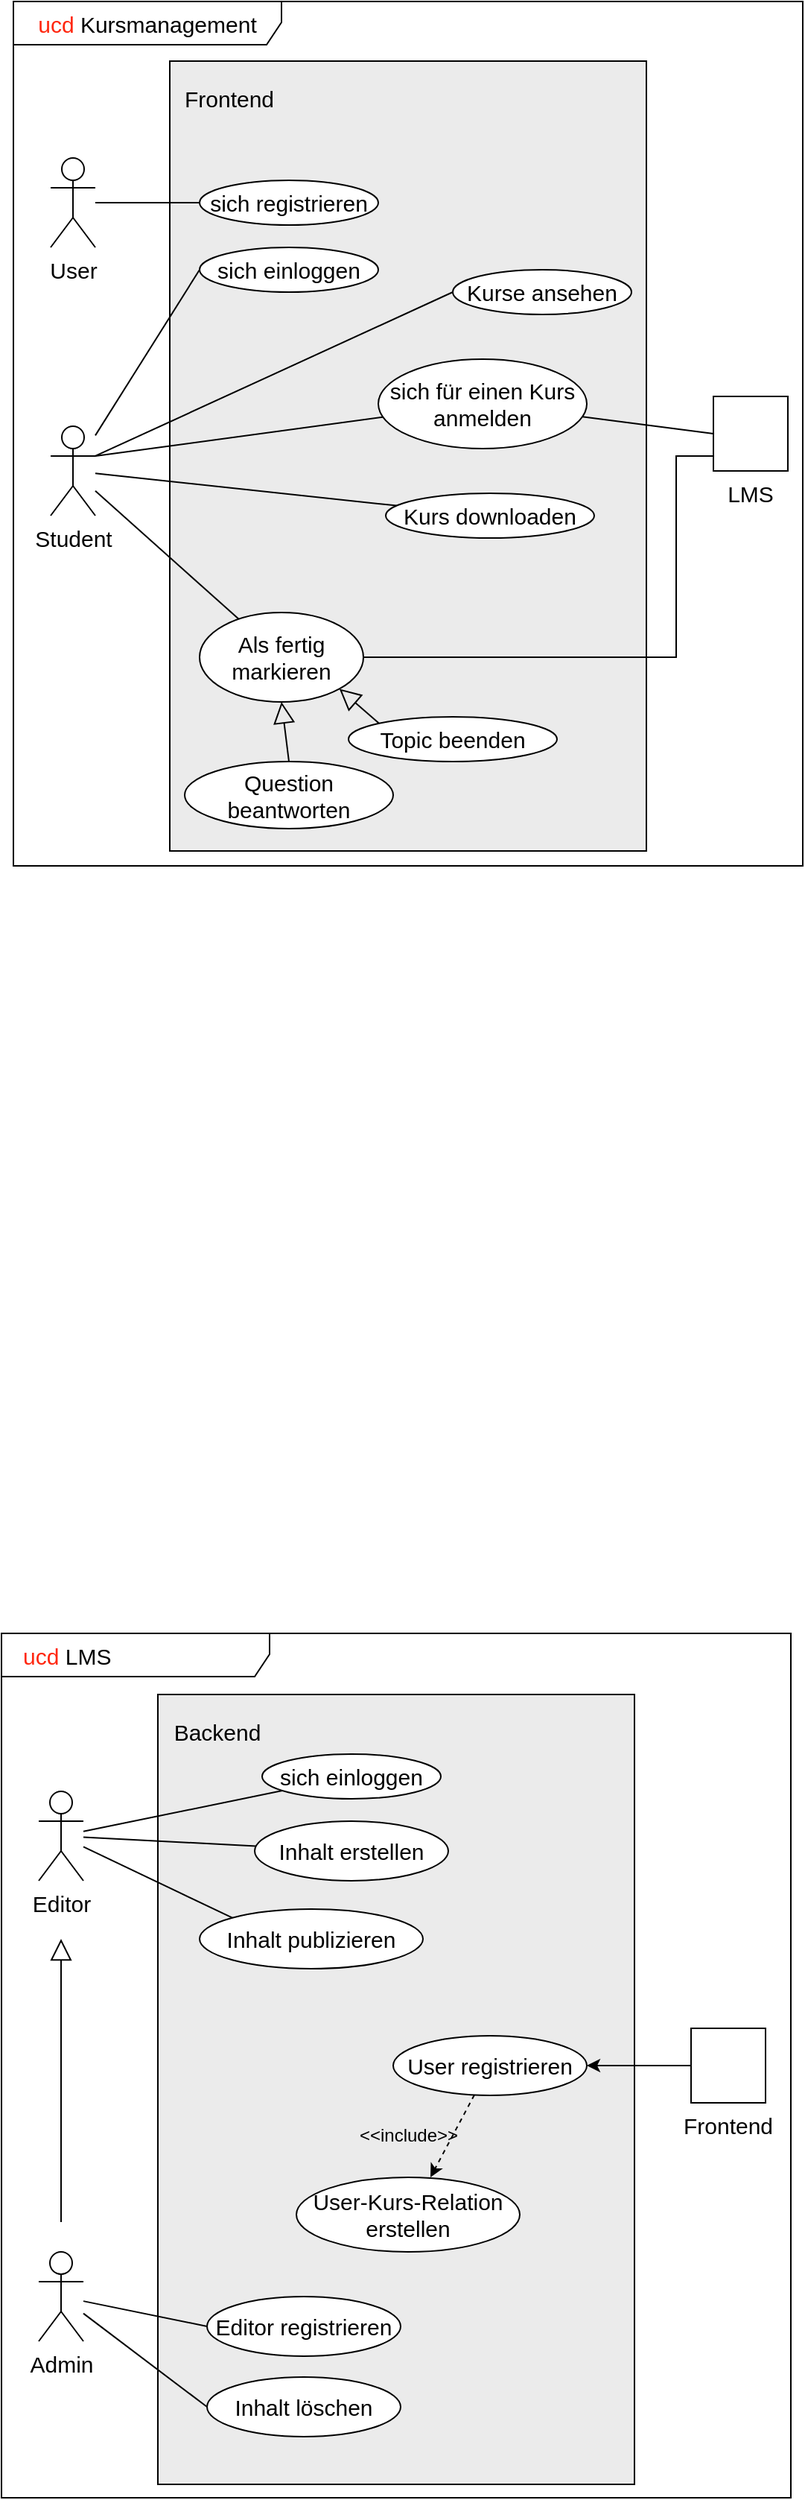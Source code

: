 <mxfile version="18.0.6" type="github">
  <diagram name="Page-1" id="b5b7bab2-c9e2-2cf4-8b2a-24fd1a2a6d21">
    <mxGraphModel dx="1186" dy="714" grid="0" gridSize="10" guides="1" tooltips="1" connect="1" arrows="1" fold="1" page="1" pageScale="1" pageWidth="827" pageHeight="1169" background="none" math="0" shadow="0">
      <root>
        <mxCell id="0" />
        <mxCell id="1" parent="0" />
        <mxCell id="ywQX7Zo4qPonQueE_1rQ-3" value="" style="rounded=0;whiteSpace=wrap;html=1;fillColor=#EBEBEB;" vertex="1" parent="1">
          <mxGeometry x="240" y="160" width="320" height="530" as="geometry" />
        </mxCell>
        <mxCell id="ywQX7Zo4qPonQueE_1rQ-4" value="Frontend" style="text;html=1;strokeColor=none;fillColor=none;align=center;verticalAlign=middle;whiteSpace=wrap;rounded=0;fontSize=15;" vertex="1" parent="1">
          <mxGeometry x="250" y="170" width="60" height="30" as="geometry" />
        </mxCell>
        <mxCell id="ywQX7Zo4qPonQueE_1rQ-11" style="edgeStyle=orthogonalEdgeStyle;rounded=0;orthogonalLoop=1;jettySize=auto;html=1;fontSize=15;endArrow=none;endFill=0;" edge="1" parent="1" source="ywQX7Zo4qPonQueE_1rQ-5" target="ywQX7Zo4qPonQueE_1rQ-10">
          <mxGeometry relative="1" as="geometry" />
        </mxCell>
        <mxCell id="ywQX7Zo4qPonQueE_1rQ-5" value="User" style="shape=umlActor;verticalLabelPosition=bottom;verticalAlign=top;html=1;outlineConnect=0;fontSize=15;" vertex="1" parent="1">
          <mxGeometry x="160" y="225" width="30" height="60" as="geometry" />
        </mxCell>
        <mxCell id="ywQX7Zo4qPonQueE_1rQ-12" style="rounded=0;orthogonalLoop=1;jettySize=auto;html=1;fontSize=15;endArrow=none;endFill=0;entryX=0;entryY=0.5;entryDx=0;entryDy=0;" edge="1" parent="1" source="ywQX7Zo4qPonQueE_1rQ-6" target="ywQX7Zo4qPonQueE_1rQ-9">
          <mxGeometry relative="1" as="geometry" />
        </mxCell>
        <mxCell id="ywQX7Zo4qPonQueE_1rQ-18" style="edgeStyle=none;rounded=0;orthogonalLoop=1;jettySize=auto;html=1;fontSize=15;endArrow=none;endFill=0;exitX=1;exitY=0.333;exitDx=0;exitDy=0;exitPerimeter=0;" edge="1" parent="1" source="ywQX7Zo4qPonQueE_1rQ-6" target="ywQX7Zo4qPonQueE_1rQ-14">
          <mxGeometry relative="1" as="geometry">
            <mxPoint x="150" y="450" as="sourcePoint" />
          </mxGeometry>
        </mxCell>
        <mxCell id="ywQX7Zo4qPonQueE_1rQ-78" style="edgeStyle=none;rounded=0;orthogonalLoop=1;jettySize=auto;html=1;labelBackgroundColor=none;fontSize=12;fontColor=#000000;startArrow=none;startFill=0;endArrow=none;endFill=0;" edge="1" parent="1" source="ywQX7Zo4qPonQueE_1rQ-6" target="ywQX7Zo4qPonQueE_1rQ-15">
          <mxGeometry relative="1" as="geometry" />
        </mxCell>
        <mxCell id="ywQX7Zo4qPonQueE_1rQ-6" value="Student" style="shape=umlActor;verticalLabelPosition=bottom;verticalAlign=top;html=1;outlineConnect=0;fontSize=15;" vertex="1" parent="1">
          <mxGeometry x="160" y="405" width="30" height="60" as="geometry" />
        </mxCell>
        <mxCell id="ywQX7Zo4qPonQueE_1rQ-9" value="sich einloggen" style="ellipse;whiteSpace=wrap;html=1;fontSize=15;" vertex="1" parent="1">
          <mxGeometry x="260" y="285" width="120" height="30" as="geometry" />
        </mxCell>
        <mxCell id="ywQX7Zo4qPonQueE_1rQ-10" value="sich registrieren" style="ellipse;whiteSpace=wrap;html=1;fontSize=15;" vertex="1" parent="1">
          <mxGeometry x="260" y="240" width="120" height="30" as="geometry" />
        </mxCell>
        <mxCell id="ywQX7Zo4qPonQueE_1rQ-19" style="edgeStyle=none;rounded=0;orthogonalLoop=1;jettySize=auto;html=1;entryX=1;entryY=0.333;entryDx=0;entryDy=0;entryPerimeter=0;fontSize=15;endArrow=none;endFill=0;exitX=0;exitY=0.5;exitDx=0;exitDy=0;" edge="1" parent="1" source="ywQX7Zo4qPonQueE_1rQ-13" target="ywQX7Zo4qPonQueE_1rQ-6">
          <mxGeometry relative="1" as="geometry" />
        </mxCell>
        <mxCell id="ywQX7Zo4qPonQueE_1rQ-13" value="Kurse ansehen" style="ellipse;whiteSpace=wrap;html=1;fontSize=15;" vertex="1" parent="1">
          <mxGeometry x="430" y="300" width="120" height="30" as="geometry" />
        </mxCell>
        <mxCell id="ywQX7Zo4qPonQueE_1rQ-29" style="edgeStyle=none;rounded=0;orthogonalLoop=1;jettySize=auto;html=1;entryX=0;entryY=0.5;entryDx=0;entryDy=0;fontSize=15;endArrow=none;endFill=0;" edge="1" parent="1" source="ywQX7Zo4qPonQueE_1rQ-14" target="ywQX7Zo4qPonQueE_1rQ-27">
          <mxGeometry relative="1" as="geometry" />
        </mxCell>
        <mxCell id="ywQX7Zo4qPonQueE_1rQ-14" value="sich für einen Kurs anmelden" style="ellipse;whiteSpace=wrap;html=1;fontSize=15;" vertex="1" parent="1">
          <mxGeometry x="380" y="360" width="140" height="60" as="geometry" />
        </mxCell>
        <mxCell id="ywQX7Zo4qPonQueE_1rQ-15" value="Kurs downloaden" style="ellipse;whiteSpace=wrap;html=1;fontSize=15;" vertex="1" parent="1">
          <mxGeometry x="385" y="450" width="140" height="30" as="geometry" />
        </mxCell>
        <mxCell id="ywQX7Zo4qPonQueE_1rQ-21" style="edgeStyle=none;rounded=0;orthogonalLoop=1;jettySize=auto;html=1;fontSize=15;endArrow=none;endFill=0;" edge="1" parent="1" source="ywQX7Zo4qPonQueE_1rQ-20" target="ywQX7Zo4qPonQueE_1rQ-6">
          <mxGeometry relative="1" as="geometry" />
        </mxCell>
        <mxCell id="ywQX7Zo4qPonQueE_1rQ-30" style="edgeStyle=orthogonalEdgeStyle;rounded=0;orthogonalLoop=1;jettySize=auto;html=1;entryX=0;entryY=0.5;entryDx=0;entryDy=0;fontSize=15;endArrow=none;endFill=0;" edge="1" parent="1" source="ywQX7Zo4qPonQueE_1rQ-20" target="ywQX7Zo4qPonQueE_1rQ-27">
          <mxGeometry relative="1" as="geometry">
            <Array as="points">
              <mxPoint x="580" y="560" />
              <mxPoint x="580" y="425" />
              <mxPoint x="605" y="425" />
            </Array>
          </mxGeometry>
        </mxCell>
        <mxCell id="ywQX7Zo4qPonQueE_1rQ-20" value="Als fertig markieren" style="ellipse;whiteSpace=wrap;html=1;fontSize=15;" vertex="1" parent="1">
          <mxGeometry x="260" y="530" width="110" height="60" as="geometry" />
        </mxCell>
        <mxCell id="ywQX7Zo4qPonQueE_1rQ-22" value="Topic beenden" style="ellipse;whiteSpace=wrap;html=1;fontSize=15;" vertex="1" parent="1">
          <mxGeometry x="360" y="600" width="140" height="30" as="geometry" />
        </mxCell>
        <mxCell id="ywQX7Zo4qPonQueE_1rQ-23" value="Question beantworten" style="ellipse;whiteSpace=wrap;html=1;fontSize=15;" vertex="1" parent="1">
          <mxGeometry x="250" y="630" width="140" height="45" as="geometry" />
        </mxCell>
        <mxCell id="ywQX7Zo4qPonQueE_1rQ-25" value="" style="endArrow=block;endFill=0;endSize=12;html=1;rounded=0;fontSize=15;exitX=0.5;exitY=0;exitDx=0;exitDy=0;entryX=0.5;entryY=1;entryDx=0;entryDy=0;" edge="1" parent="1" source="ywQX7Zo4qPonQueE_1rQ-23" target="ywQX7Zo4qPonQueE_1rQ-20">
          <mxGeometry width="160" relative="1" as="geometry">
            <mxPoint x="316.46" y="570" as="sourcePoint" />
            <mxPoint x="290.004" y="538.252" as="targetPoint" />
          </mxGeometry>
        </mxCell>
        <mxCell id="ywQX7Zo4qPonQueE_1rQ-26" value="" style="endArrow=block;endFill=0;endSize=12;html=1;rounded=0;fontSize=15;exitX=0;exitY=0;exitDx=0;exitDy=0;entryX=1;entryY=1;entryDx=0;entryDy=0;" edge="1" parent="1" source="ywQX7Zo4qPonQueE_1rQ-22" target="ywQX7Zo4qPonQueE_1rQ-20">
          <mxGeometry width="160" relative="1" as="geometry">
            <mxPoint x="413" y="550" as="sourcePoint" />
            <mxPoint x="413" y="500" as="targetPoint" />
          </mxGeometry>
        </mxCell>
        <mxCell id="ywQX7Zo4qPonQueE_1rQ-27" value="" style="whiteSpace=wrap;html=1;aspect=fixed;fontSize=15;" vertex="1" parent="1">
          <mxGeometry x="605" y="385" width="50" height="50" as="geometry" />
        </mxCell>
        <mxCell id="ywQX7Zo4qPonQueE_1rQ-28" value="LMS" style="text;html=1;strokeColor=none;fillColor=none;align=center;verticalAlign=middle;whiteSpace=wrap;rounded=0;fontSize=15;" vertex="1" parent="1">
          <mxGeometry x="600" y="435" width="60" height="30" as="geometry" />
        </mxCell>
        <mxCell id="ywQX7Zo4qPonQueE_1rQ-34" value="&lt;span style=&quot;background-color: rgb(255, 255, 255); font-size: 15px;&quot;&gt;&lt;font style=&quot;font-size: 15px;&quot; color=&quot;#ff270f&quot;&gt;ucd&lt;/font&gt; Kursmanagement&lt;/span&gt;" style="shape=umlFrame;whiteSpace=wrap;html=1;fontSize=12;width=180;height=29;" vertex="1" parent="1">
          <mxGeometry x="135" y="120" width="530" height="580" as="geometry" />
        </mxCell>
        <mxCell id="ywQX7Zo4qPonQueE_1rQ-35" value="" style="rounded=0;whiteSpace=wrap;html=1;fillColor=#EBEBEB;" vertex="1" parent="1">
          <mxGeometry x="232" y="1256" width="320" height="530" as="geometry" />
        </mxCell>
        <mxCell id="ywQX7Zo4qPonQueE_1rQ-36" value="Backend" style="text;html=1;strokeColor=none;fillColor=none;align=center;verticalAlign=middle;whiteSpace=wrap;rounded=0;fontSize=15;" vertex="1" parent="1">
          <mxGeometry x="242" y="1266" width="60" height="30" as="geometry" />
        </mxCell>
        <mxCell id="ywQX7Zo4qPonQueE_1rQ-62" style="edgeStyle=none;rounded=0;orthogonalLoop=1;jettySize=auto;html=1;fontSize=15;fontColor=#FF270F;endArrow=none;endFill=0;" edge="1" parent="1" source="ywQX7Zo4qPonQueE_1rQ-38" target="ywQX7Zo4qPonQueE_1rQ-42">
          <mxGeometry relative="1" as="geometry" />
        </mxCell>
        <mxCell id="ywQX7Zo4qPonQueE_1rQ-66" style="edgeStyle=none;rounded=0;orthogonalLoop=1;jettySize=auto;html=1;fontSize=15;fontColor=#FF270F;endArrow=none;endFill=0;" edge="1" parent="1" source="ywQX7Zo4qPonQueE_1rQ-38" target="ywQX7Zo4qPonQueE_1rQ-65">
          <mxGeometry relative="1" as="geometry" />
        </mxCell>
        <mxCell id="ywQX7Zo4qPonQueE_1rQ-77" style="edgeStyle=none;rounded=0;orthogonalLoop=1;jettySize=auto;html=1;entryX=0;entryY=0;entryDx=0;entryDy=0;labelBackgroundColor=none;fontSize=12;fontColor=#000000;startArrow=none;startFill=0;endArrow=none;endFill=0;" edge="1" parent="1" source="ywQX7Zo4qPonQueE_1rQ-38" target="ywQX7Zo4qPonQueE_1rQ-73">
          <mxGeometry relative="1" as="geometry" />
        </mxCell>
        <mxCell id="ywQX7Zo4qPonQueE_1rQ-38" value="Editor" style="shape=umlActor;verticalLabelPosition=bottom;verticalAlign=top;html=1;outlineConnect=0;fontSize=15;" vertex="1" parent="1">
          <mxGeometry x="152" y="1321" width="30" height="60" as="geometry" />
        </mxCell>
        <mxCell id="ywQX7Zo4qPonQueE_1rQ-64" style="edgeStyle=none;rounded=0;orthogonalLoop=1;jettySize=auto;html=1;entryX=0;entryY=0.5;entryDx=0;entryDy=0;fontSize=15;fontColor=#FF270F;endArrow=none;endFill=0;" edge="1" parent="1" source="ywQX7Zo4qPonQueE_1rQ-41" target="ywQX7Zo4qPonQueE_1rQ-63">
          <mxGeometry relative="1" as="geometry" />
        </mxCell>
        <mxCell id="ywQX7Zo4qPonQueE_1rQ-76" style="edgeStyle=none;rounded=0;orthogonalLoop=1;jettySize=auto;html=1;entryX=0;entryY=0.5;entryDx=0;entryDy=0;labelBackgroundColor=none;fontSize=12;fontColor=#000000;startArrow=none;startFill=0;endArrow=none;endFill=0;" edge="1" parent="1" source="ywQX7Zo4qPonQueE_1rQ-41" target="ywQX7Zo4qPonQueE_1rQ-75">
          <mxGeometry relative="1" as="geometry" />
        </mxCell>
        <mxCell id="ywQX7Zo4qPonQueE_1rQ-41" value="Admin" style="shape=umlActor;verticalLabelPosition=bottom;verticalAlign=top;html=1;outlineConnect=0;fontSize=15;" vertex="1" parent="1">
          <mxGeometry x="152" y="1630" width="30" height="60" as="geometry" />
        </mxCell>
        <mxCell id="ywQX7Zo4qPonQueE_1rQ-42" value="sich einloggen" style="ellipse;whiteSpace=wrap;html=1;fontSize=15;" vertex="1" parent="1">
          <mxGeometry x="302" y="1296" width="120" height="30" as="geometry" />
        </mxCell>
        <mxCell id="ywQX7Zo4qPonQueE_1rQ-59" value="&lt;div style=&quot;&quot;&gt;&lt;font style=&quot;font-size: 15px;&quot; color=&quot;#ff270f&quot;&gt;&amp;nbsp; &amp;nbsp;ucd&lt;/font&gt;&lt;span style=&quot;background-color: rgb(255, 255, 255); font-size: 15px;&quot;&gt;&amp;nbsp;LMS&lt;/span&gt;&lt;/div&gt;" style="shape=umlFrame;whiteSpace=wrap;html=1;fontSize=12;width=180;height=29;align=left;" vertex="1" parent="1">
          <mxGeometry x="127" y="1215" width="530" height="580" as="geometry" />
        </mxCell>
        <mxCell id="ywQX7Zo4qPonQueE_1rQ-61" value="" style="endArrow=block;endFill=0;endSize=12;html=1;rounded=0;fontSize=15;" edge="1" parent="1">
          <mxGeometry width="160" relative="1" as="geometry">
            <mxPoint x="167" y="1610" as="sourcePoint" />
            <mxPoint x="167" y="1420" as="targetPoint" />
          </mxGeometry>
        </mxCell>
        <mxCell id="ywQX7Zo4qPonQueE_1rQ-63" value="Editor registrieren" style="ellipse;whiteSpace=wrap;html=1;fontSize=15;" vertex="1" parent="1">
          <mxGeometry x="265" y="1660" width="130" height="40" as="geometry" />
        </mxCell>
        <mxCell id="ywQX7Zo4qPonQueE_1rQ-65" value="Inhalt erstellen" style="ellipse;whiteSpace=wrap;html=1;fontSize=15;" vertex="1" parent="1">
          <mxGeometry x="297" y="1341" width="130" height="40" as="geometry" />
        </mxCell>
        <mxCell id="ywQX7Zo4qPonQueE_1rQ-72" value="&lt;font style=&quot;font-size: 12px;&quot;&gt;&amp;lt;&amp;lt;include&amp;gt;&amp;gt;&lt;/font&gt;" style="edgeStyle=none;rounded=0;orthogonalLoop=1;jettySize=auto;html=1;entryX=0.6;entryY=0;entryDx=0;entryDy=0;entryPerimeter=0;fontSize=15;fontColor=#000000;startArrow=none;startFill=0;endArrow=classic;endFill=1;dashed=1;labelBackgroundColor=none;" edge="1" parent="1" source="ywQX7Zo4qPonQueE_1rQ-67" target="ywQX7Zo4qPonQueE_1rQ-71">
          <mxGeometry x="0.38" y="-27" relative="1" as="geometry">
            <mxPoint as="offset" />
          </mxGeometry>
        </mxCell>
        <mxCell id="ywQX7Zo4qPonQueE_1rQ-67" value="User registrieren" style="ellipse;whiteSpace=wrap;html=1;fontSize=15;" vertex="1" parent="1">
          <mxGeometry x="390" y="1485" width="130" height="40" as="geometry" />
        </mxCell>
        <mxCell id="ywQX7Zo4qPonQueE_1rQ-70" style="edgeStyle=none;rounded=0;orthogonalLoop=1;jettySize=auto;html=1;entryX=1;entryY=0.5;entryDx=0;entryDy=0;fontSize=15;fontColor=#000000;endArrow=classic;endFill=1;startArrow=none;startFill=0;" edge="1" parent="1" source="ywQX7Zo4qPonQueE_1rQ-68" target="ywQX7Zo4qPonQueE_1rQ-67">
          <mxGeometry relative="1" as="geometry" />
        </mxCell>
        <mxCell id="ywQX7Zo4qPonQueE_1rQ-68" value="" style="whiteSpace=wrap;html=1;aspect=fixed;labelBackgroundColor=#FFFFFF;fontSize=15;fontColor=#FF270F;fillColor=#FFFFFF;gradientColor=none;" vertex="1" parent="1">
          <mxGeometry x="590" y="1480" width="50" height="50" as="geometry" />
        </mxCell>
        <mxCell id="ywQX7Zo4qPonQueE_1rQ-69" value="&lt;font color=&quot;#000000&quot;&gt;Frontend&lt;/font&gt;" style="text;html=1;strokeColor=none;fillColor=none;align=center;verticalAlign=middle;whiteSpace=wrap;rounded=0;labelBackgroundColor=#FFFFFF;fontSize=15;fontColor=#FF270F;" vertex="1" parent="1">
          <mxGeometry x="585" y="1530" width="60" height="30" as="geometry" />
        </mxCell>
        <mxCell id="ywQX7Zo4qPonQueE_1rQ-71" value="User-Kurs-Relation erstellen" style="ellipse;whiteSpace=wrap;html=1;fontSize=15;" vertex="1" parent="1">
          <mxGeometry x="325" y="1580" width="150" height="50" as="geometry" />
        </mxCell>
        <mxCell id="ywQX7Zo4qPonQueE_1rQ-73" value="Inhalt publizieren" style="ellipse;whiteSpace=wrap;html=1;fontSize=15;" vertex="1" parent="1">
          <mxGeometry x="260" y="1400" width="150" height="40" as="geometry" />
        </mxCell>
        <mxCell id="ywQX7Zo4qPonQueE_1rQ-75" value="Inhalt löschen" style="ellipse;whiteSpace=wrap;html=1;fontSize=15;" vertex="1" parent="1">
          <mxGeometry x="265" y="1714" width="130" height="40" as="geometry" />
        </mxCell>
      </root>
    </mxGraphModel>
  </diagram>
</mxfile>
